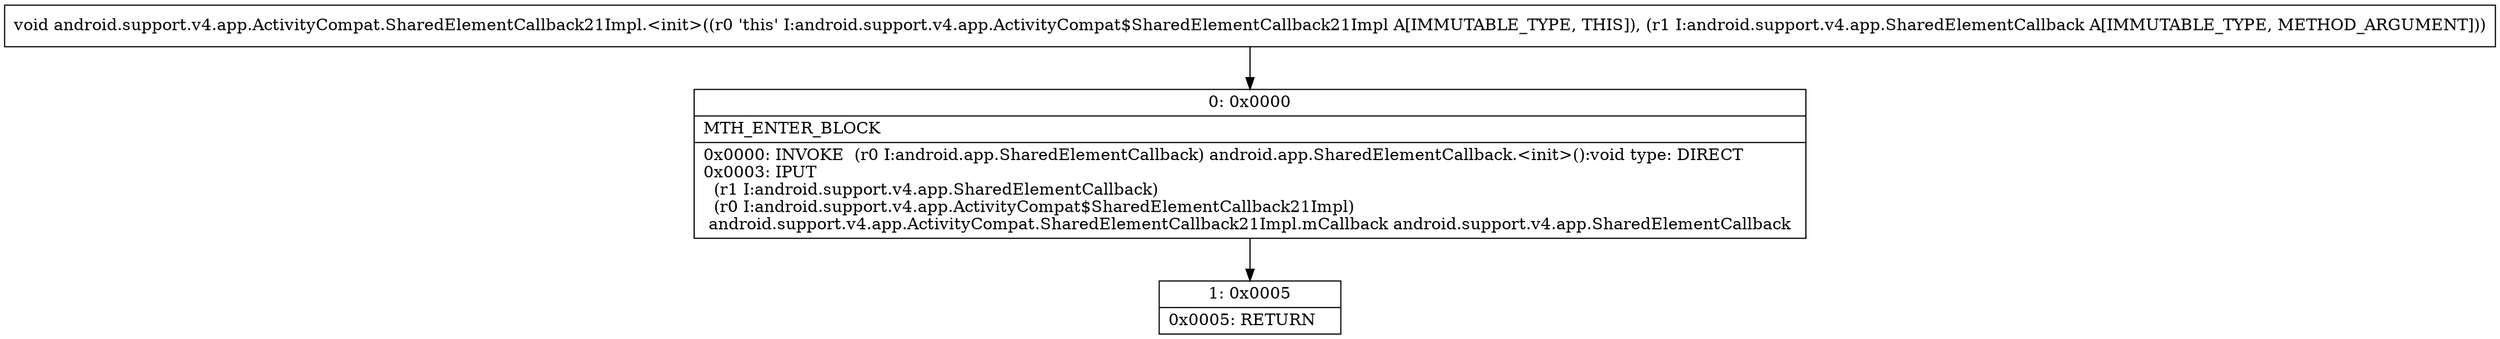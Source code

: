 digraph "CFG forandroid.support.v4.app.ActivityCompat.SharedElementCallback21Impl.\<init\>(Landroid\/support\/v4\/app\/SharedElementCallback;)V" {
Node_0 [shape=record,label="{0\:\ 0x0000|MTH_ENTER_BLOCK\l|0x0000: INVOKE  (r0 I:android.app.SharedElementCallback) android.app.SharedElementCallback.\<init\>():void type: DIRECT \l0x0003: IPUT  \l  (r1 I:android.support.v4.app.SharedElementCallback)\l  (r0 I:android.support.v4.app.ActivityCompat$SharedElementCallback21Impl)\l android.support.v4.app.ActivityCompat.SharedElementCallback21Impl.mCallback android.support.v4.app.SharedElementCallback \l}"];
Node_1 [shape=record,label="{1\:\ 0x0005|0x0005: RETURN   \l}"];
MethodNode[shape=record,label="{void android.support.v4.app.ActivityCompat.SharedElementCallback21Impl.\<init\>((r0 'this' I:android.support.v4.app.ActivityCompat$SharedElementCallback21Impl A[IMMUTABLE_TYPE, THIS]), (r1 I:android.support.v4.app.SharedElementCallback A[IMMUTABLE_TYPE, METHOD_ARGUMENT])) }"];
MethodNode -> Node_0;
Node_0 -> Node_1;
}

